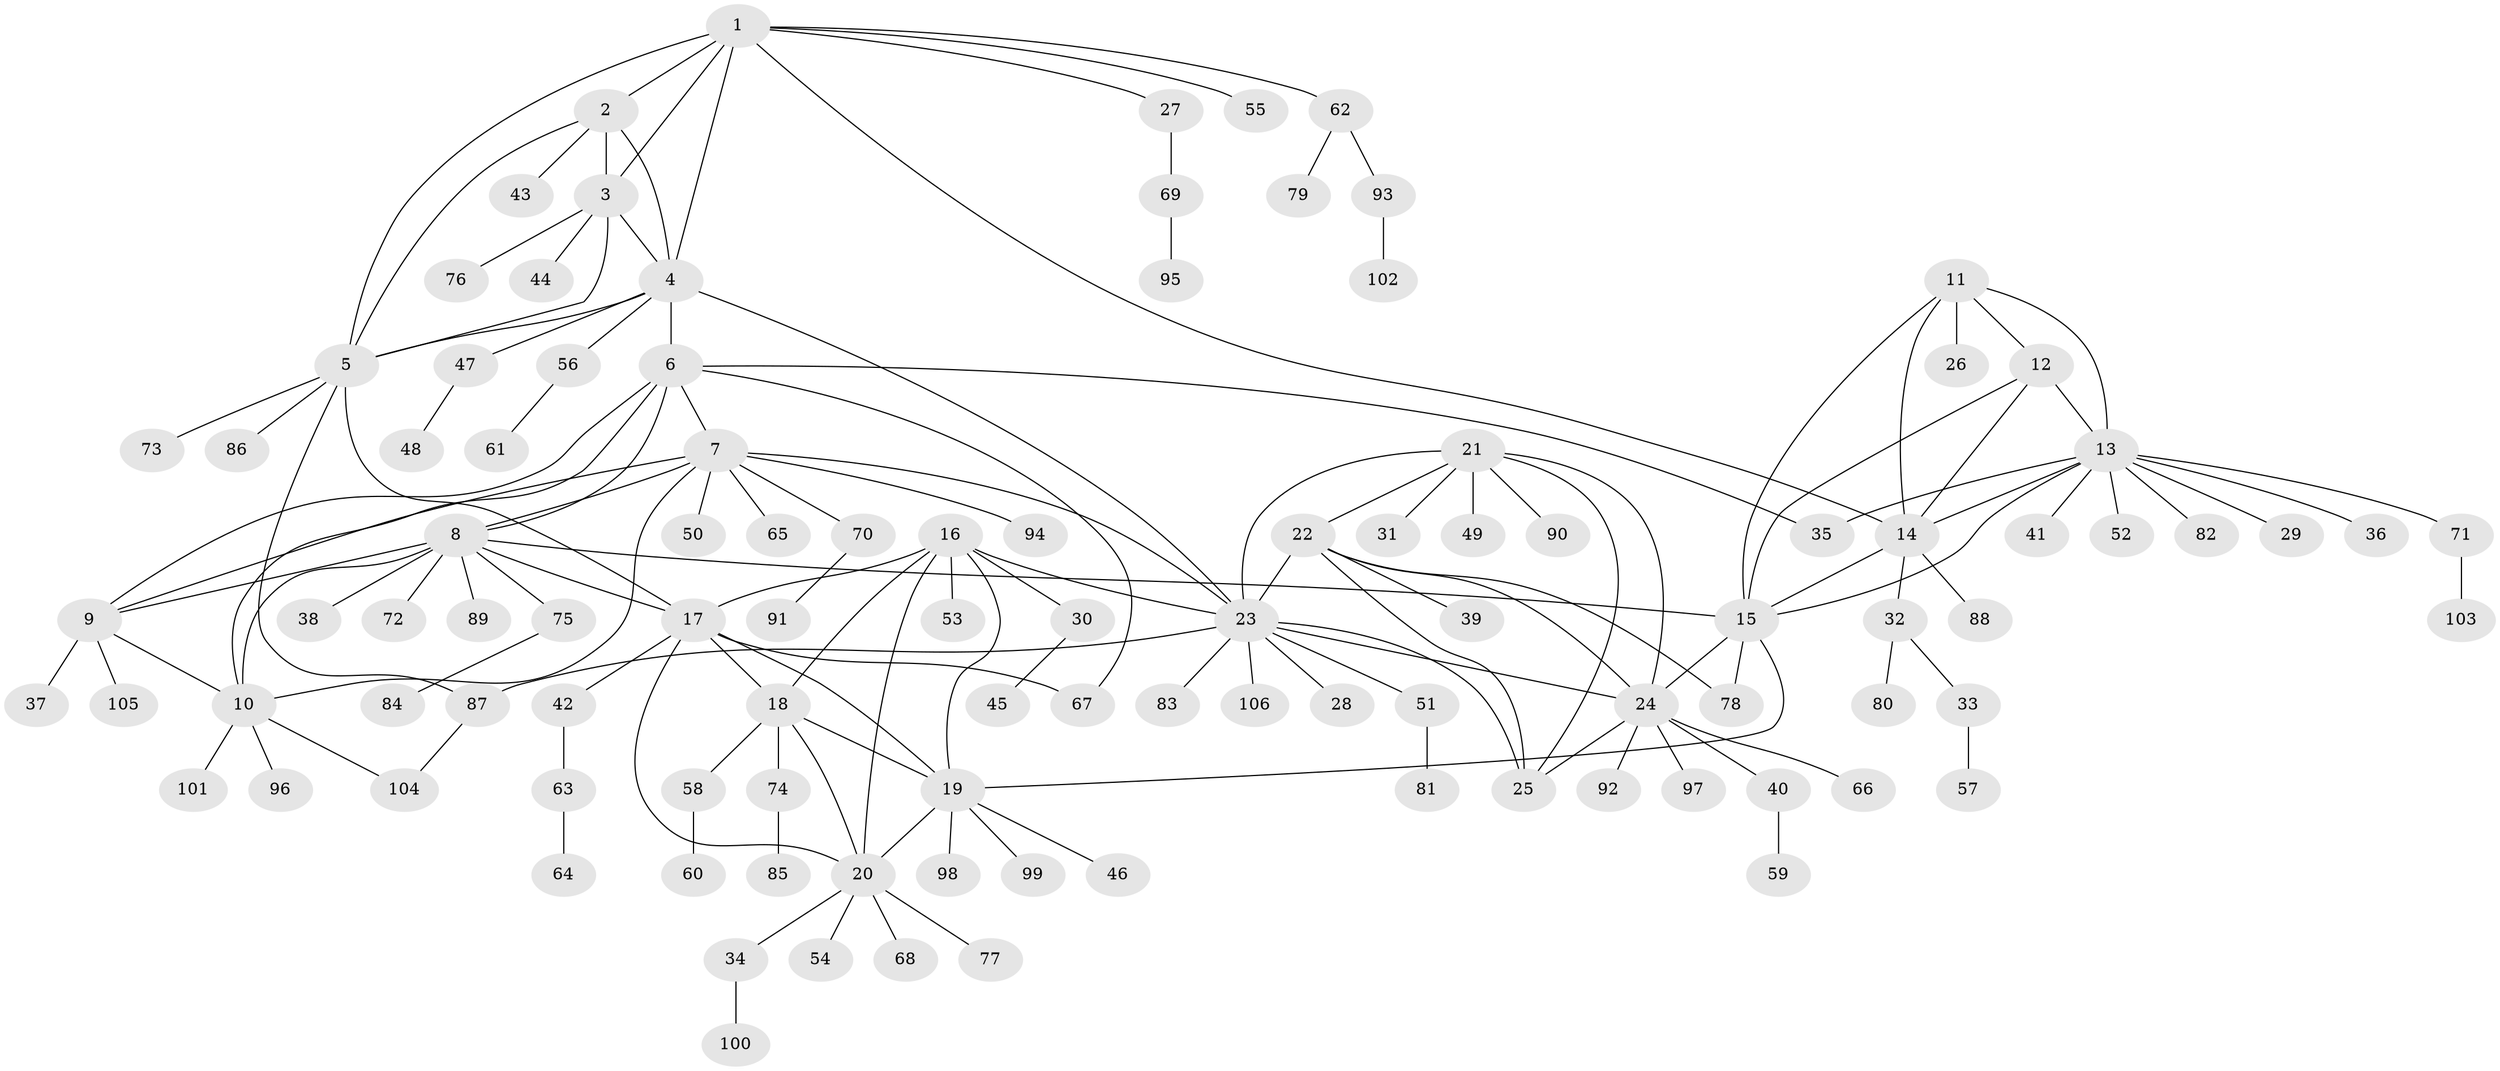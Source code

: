 // coarse degree distribution, {4: 0.0967741935483871, 2: 0.03225806451612903, 3: 0.03225806451612903, 1: 0.7096774193548387, 6: 0.06451612903225806, 5: 0.03225806451612903, 12: 0.03225806451612903}
// Generated by graph-tools (version 1.1) at 2025/58/03/04/25 21:58:28]
// undirected, 106 vertices, 146 edges
graph export_dot {
graph [start="1"]
  node [color=gray90,style=filled];
  1;
  2;
  3;
  4;
  5;
  6;
  7;
  8;
  9;
  10;
  11;
  12;
  13;
  14;
  15;
  16;
  17;
  18;
  19;
  20;
  21;
  22;
  23;
  24;
  25;
  26;
  27;
  28;
  29;
  30;
  31;
  32;
  33;
  34;
  35;
  36;
  37;
  38;
  39;
  40;
  41;
  42;
  43;
  44;
  45;
  46;
  47;
  48;
  49;
  50;
  51;
  52;
  53;
  54;
  55;
  56;
  57;
  58;
  59;
  60;
  61;
  62;
  63;
  64;
  65;
  66;
  67;
  68;
  69;
  70;
  71;
  72;
  73;
  74;
  75;
  76;
  77;
  78;
  79;
  80;
  81;
  82;
  83;
  84;
  85;
  86;
  87;
  88;
  89;
  90;
  91;
  92;
  93;
  94;
  95;
  96;
  97;
  98;
  99;
  100;
  101;
  102;
  103;
  104;
  105;
  106;
  1 -- 2;
  1 -- 3;
  1 -- 4;
  1 -- 5;
  1 -- 14;
  1 -- 27;
  1 -- 55;
  1 -- 62;
  2 -- 3;
  2 -- 4;
  2 -- 5;
  2 -- 43;
  3 -- 4;
  3 -- 5;
  3 -- 44;
  3 -- 76;
  4 -- 5;
  4 -- 6;
  4 -- 23;
  4 -- 47;
  4 -- 56;
  5 -- 17;
  5 -- 73;
  5 -- 86;
  5 -- 87;
  6 -- 7;
  6 -- 8;
  6 -- 9;
  6 -- 10;
  6 -- 35;
  6 -- 67;
  7 -- 8;
  7 -- 9;
  7 -- 10;
  7 -- 23;
  7 -- 50;
  7 -- 65;
  7 -- 70;
  7 -- 94;
  8 -- 9;
  8 -- 10;
  8 -- 15;
  8 -- 17;
  8 -- 38;
  8 -- 72;
  8 -- 75;
  8 -- 89;
  9 -- 10;
  9 -- 37;
  9 -- 105;
  10 -- 96;
  10 -- 101;
  10 -- 104;
  11 -- 12;
  11 -- 13;
  11 -- 14;
  11 -- 15;
  11 -- 26;
  12 -- 13;
  12 -- 14;
  12 -- 15;
  13 -- 14;
  13 -- 15;
  13 -- 29;
  13 -- 35;
  13 -- 36;
  13 -- 41;
  13 -- 52;
  13 -- 71;
  13 -- 82;
  14 -- 15;
  14 -- 32;
  14 -- 88;
  15 -- 19;
  15 -- 24;
  15 -- 78;
  16 -- 17;
  16 -- 18;
  16 -- 19;
  16 -- 20;
  16 -- 23;
  16 -- 30;
  16 -- 53;
  17 -- 18;
  17 -- 19;
  17 -- 20;
  17 -- 42;
  17 -- 67;
  18 -- 19;
  18 -- 20;
  18 -- 58;
  18 -- 74;
  19 -- 20;
  19 -- 46;
  19 -- 98;
  19 -- 99;
  20 -- 34;
  20 -- 54;
  20 -- 68;
  20 -- 77;
  21 -- 22;
  21 -- 23;
  21 -- 24;
  21 -- 25;
  21 -- 31;
  21 -- 49;
  21 -- 90;
  22 -- 23;
  22 -- 24;
  22 -- 25;
  22 -- 39;
  22 -- 78;
  23 -- 24;
  23 -- 25;
  23 -- 28;
  23 -- 51;
  23 -- 83;
  23 -- 87;
  23 -- 106;
  24 -- 25;
  24 -- 40;
  24 -- 66;
  24 -- 92;
  24 -- 97;
  27 -- 69;
  30 -- 45;
  32 -- 33;
  32 -- 80;
  33 -- 57;
  34 -- 100;
  40 -- 59;
  42 -- 63;
  47 -- 48;
  51 -- 81;
  56 -- 61;
  58 -- 60;
  62 -- 79;
  62 -- 93;
  63 -- 64;
  69 -- 95;
  70 -- 91;
  71 -- 103;
  74 -- 85;
  75 -- 84;
  87 -- 104;
  93 -- 102;
}
